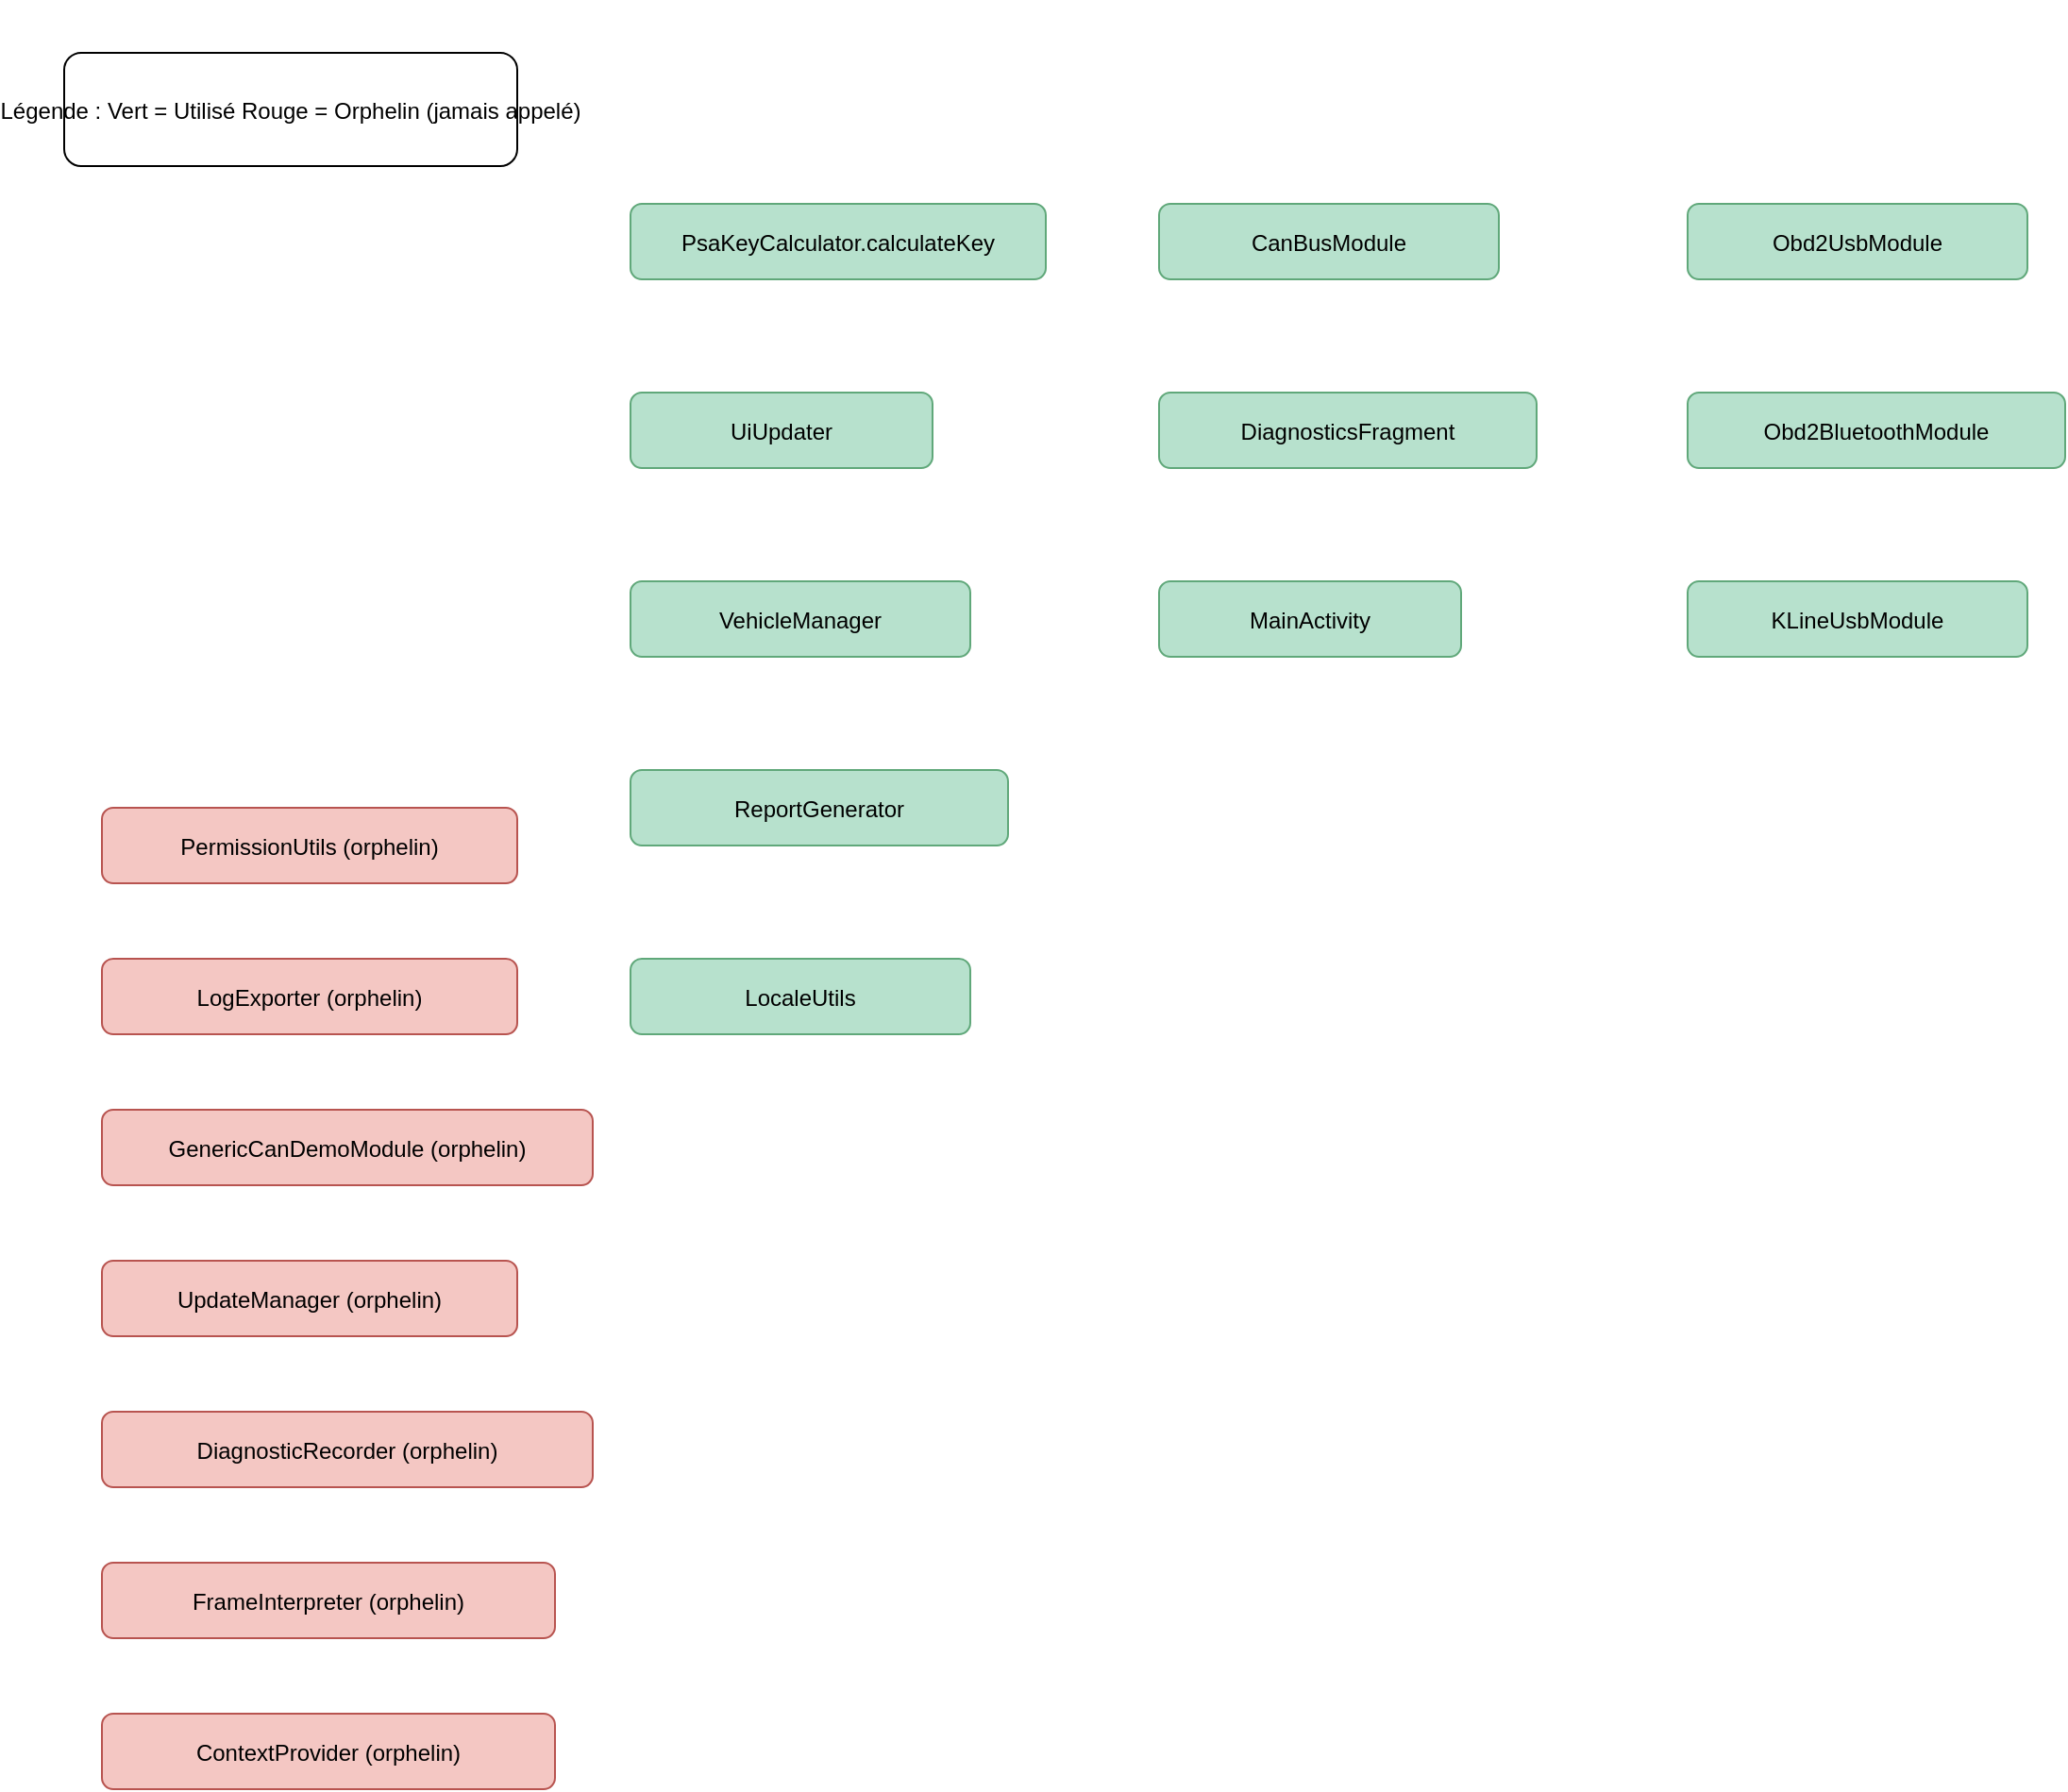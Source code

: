 <mxfile>
  <diagram name="PSA Immo Tool - Carte des appels" id="PSA_CALL_MAP">
    <mxGraphModel>
      <root>
        <mxCell id="0" />
        <mxCell id="1" parent="0" />

        <!-- === LÉGENDE === -->
        <mxCell id="legend" value="Légende :
Vert = Utilisé
Rouge = Orphelin (jamais appelé)" style="rounded=1;fillColor=#ffffff;strokeColor=#000000;fontSize=12;" vertex="1" parent="1">
          <mxGeometry x="20" y="20" width="240" height="60" as="geometry" />
        </mxCell>

        <!-- === PSA KEY CALCULATOR === -->
        <mxCell id="PsaKeyCalculator" value="PsaKeyCalculator.calculateKey" style="rounded=1;fillColor=#b7e1cd;strokeColor=#60a87a;" vertex="1" parent="1">
          <mxGeometry x="320" y="100" width="220" height="40" as="geometry" />
        </mxCell>

        <!-- === UI UPDATER === -->
        <mxCell id="UiUpdater" value="UiUpdater" style="rounded=1;fillColor=#b7e1cd;strokeColor=#60a87a;" vertex="1" parent="1">
          <mxGeometry x="320" y="200" width="160" height="40" as="geometry" />
        </mxCell>

        <!-- === VEHICLE MANAGER === -->
        <mxCell id="VehicleManager" value="VehicleManager" style="rounded=1;fillColor=#b7e1cd;strokeColor=#60a87a;" vertex="1" parent="1">
          <mxGeometry x="320" y="300" width="180" height="40" as="geometry" />
        </mxCell>

        <!-- === PERMISSION UTILS (ORPHELIN) === -->
        <mxCell id="PermissionUtils" value="PermissionUtils (orphelin)" style="rounded=1;fillColor=#f4c7c3;strokeColor=#b85450;" vertex="1" parent="1">
          <mxGeometry x="40" y="420" width="220" height="40" as="geometry" />
        </mxCell>

        <!-- === LOG EXPORTER (ORPHELIN) === -->
        <mxCell id="LogExporter" value="LogExporter (orphelin)" style="rounded=1;fillColor=#f4c7c3;strokeColor=#b85450;" vertex="1" parent="1">
          <mxGeometry x="40" y="500" width="220" height="40" as="geometry" />
        </mxCell>

        <!-- === GENERIC CAN DEMO MODULE (ORPHELIN) === -->
        <mxCell id="GenericCanDemoModule" value="GenericCanDemoModule (orphelin)" style="rounded=1;fillColor=#f4c7c3;strokeColor=#b85450;" vertex="1" parent="1">
          <mxGeometry x="40" y="580" width="260" height="40" as="geometry" />
        </mxCell>

        <!-- === UPDATE MANAGER (ORPHELIN) === -->
        <mxCell id="UpdateManager" value="UpdateManager (orphelin)" style="rounded=1;fillColor=#f4c7c3;strokeColor=#b85450;" vertex="1" parent="1">
          <mxGeometry x="40" y="660" width="220" height="40" as="geometry" />
        </mxCell>

        <!-- === REPORT GENERATOR === -->
        <mxCell id="ReportGenerator" value="ReportGenerator" style="rounded=1;fillColor=#b7e1cd;strokeColor=#60a87a;" vertex="1" parent="1">
          <mxGeometry x="320" y="400" width="200" height="40" as="geometry" />
        </mxCell>

        <!-- === DIAGNOSTIC RECORDER (ORPHELIN) === -->
        <mxCell id="DiagnosticRecorder" value="DiagnosticRecorder (orphelin)" style="rounded=1;fillColor=#f4c7c3;strokeColor=#b85450;" vertex="1" parent="1">
          <mxGeometry x="40" y="740" width="260" height="40" as="geometry" />
        </mxCell>

        <!-- === FRAME INTERPRETER (ORPHELIN) === -->
        <mxCell id="FrameInterpreter" value="FrameInterpreter (orphelin)" style="rounded=1;fillColor=#f4c7c3;strokeColor=#b85450;" vertex="1" parent="1">
          <mxGeometry x="40" y="820" width="240" height="40" as="geometry" />
        </mxCell>

        <!-- === CONTEXT PROVIDER (ORPHELIN) === -->
        <mxCell id="ContextProvider" value="ContextProvider (orphelin)" style="rounded=1;fillColor=#f4c7c3;strokeColor=#b85450;" vertex="1" parent="1">
          <mxGeometry x="40" y="900" width="240" height="40" as="geometry" />
        </mxCell>

        <!-- === LOCALE UTILS === -->
        <mxCell id="LocaleUtils" value="LocaleUtils" style="rounded=1;fillColor=#b7e1cd;strokeColor=#60a87a;" vertex="1" parent="1">
          <mxGeometry x="320" y="500" width="180" height="40" as="geometry" />
        </mxCell>

        <!-- === MAIN ACTIVITY === -->
        <mxCell id="MainActivity" value="MainActivity" style="rounded=1;fillColor=#b7e1cd;strokeColor=#60a87a;" vertex="1" parent="1">
          <mxGeometry x="600" y="300" width="160" height="40" as="geometry" />
        </mxCell>

        <!-- === DIAGNOSTICS FRAGMENT === -->
        <mxCell id="DiagnosticsFragment" value="DiagnosticsFragment" style="rounded=1;fillColor=#b7e1cd;strokeColor=#60a87a;" vertex="1" parent="1">
          <mxGeometry x="600" y="200" width="200" height="40" as="geometry" />
        </mxCell>

        <!-- === MODULES === -->
        <mxCell id="CanBusModule" value="CanBusModule" style="rounded=1;fillColor=#b7e1cd;strokeColor=#60a87a;" vertex="1" parent="1">
          <mxGeometry x="600" y="100" width="180" height="40" as="geometry" />
        </mxCell>

        <mxCell id="Obd2UsbModule" value="Obd2UsbModule" style="rounded=1;fillColor=#b7e1cd;strokeColor=#60a87a;" vertex="1" parent="1">
          <mxGeometry x="880" y="100" width="180" height="40" as="geometry" />
        </mxCell>

        <mxCell id="Obd2BluetoothModule" value="Obd2BluetoothModule" style="rounded=1;fillColor=#b7e1cd;strokeColor=#60a87a;" vertex="1" parent="1">
          <mxGeometry x="880" y="200" width="200" height="40" as="geometry" />
        </mxCell>

        <mxCell id="KLineUsbModule" value="KLineUsbModule" style="rounded=1;fillColor=#b7e1cd;strokeColor=#60a87a;" vertex="1" parent="1">
          <mxGeometry x="880" y="300" width="180" height="40" as="geometry" />
        </mxCell>

        <!-- === LIENS === -->
        <mxCell id="edge1" edge="1" parent="1" source="CanBusModule" target="PsaKeyCalculator" />
        <mxCell id="edge2" edge="1" parent="1" source="Obd2UsbModule" target="PsaKeyCalculator" />
        <mxCell id="edge3" edge="1" parent="1" source="Obd2BluetoothModule" target="PsaKeyCalculator" />
        <mxCell id="edge4" edge="1" parent="1" source="DiagnosticsFragment" target="UiUpdater" />
        <mxCell id="edge5" edge="1" parent="1" source="MainActivity" target="UiUpdater" />
        <mxCell id="edge6" edge="1" parent="1" source="MainActivity" target="VehicleManager" />
        <mxCell id="edge7" edge="1" parent="1" source="VehicleEditorActivity" target="VehicleManager" />
        <mxCell id="edge8" edge="1" parent="1" source="ReportGenerator" target="VehicleManager" />
        <mxCell id="edge9" edge="1" parent="1" source="SettingsFragment" target="LocaleUtils" />
      </root>
    </mxGraphModel>
  </diagram>
</mxfile>
